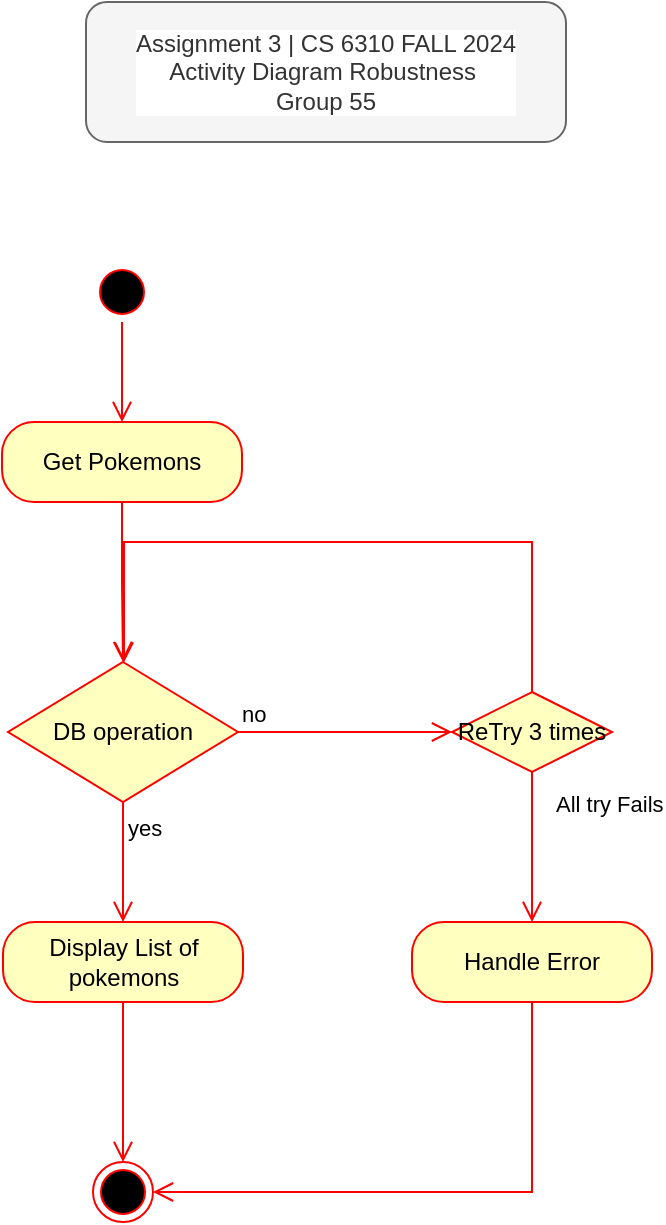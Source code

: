 <mxfile version="24.9.3">
  <diagram name="Page-1" id="fq3a_ICVDs4XvFBABa_B">
    <mxGraphModel dx="1434" dy="761" grid="1" gridSize="10" guides="1" tooltips="1" connect="1" arrows="1" fold="1" page="1" pageScale="1" pageWidth="850" pageHeight="1100" math="0" shadow="0">
      <root>
        <mxCell id="0" />
        <mxCell id="1" parent="0" />
        <mxCell id="Pk3tELJ0T-pKpHjCAhUB-1" value="Assignment 3 | CS 6310 FALL 2024&lt;div&gt;Activity Diagram Robustness&amp;nbsp;&lt;/div&gt;&lt;div&gt;Group 55&lt;/div&gt;" style="rounded=1;whiteSpace=wrap;html=1;fillColor=#f5f5f5;fontColor=#333333;strokeColor=#666666;labelBackgroundColor=default;" vertex="1" parent="1">
          <mxGeometry x="305" y="30" width="240" height="70" as="geometry" />
        </mxCell>
        <mxCell id="Pk3tELJ0T-pKpHjCAhUB-2" value="" style="ellipse;html=1;shape=startState;fillColor=#000000;strokeColor=#ff0000;" vertex="1" parent="1">
          <mxGeometry x="308" y="160" width="30" height="30" as="geometry" />
        </mxCell>
        <mxCell id="Pk3tELJ0T-pKpHjCAhUB-3" value="" style="edgeStyle=orthogonalEdgeStyle;html=1;verticalAlign=bottom;endArrow=open;endSize=8;strokeColor=#ff0000;rounded=0;" edge="1" source="Pk3tELJ0T-pKpHjCAhUB-2" parent="1" target="Pk3tELJ0T-pKpHjCAhUB-4">
          <mxGeometry relative="1" as="geometry">
            <mxPoint x="323" y="250" as="targetPoint" />
          </mxGeometry>
        </mxCell>
        <mxCell id="Pk3tELJ0T-pKpHjCAhUB-4" value="Get Pokemons" style="rounded=1;whiteSpace=wrap;html=1;arcSize=40;fontColor=#000000;fillColor=#ffffc0;strokeColor=#ff0000;" vertex="1" parent="1">
          <mxGeometry x="263" y="240" width="120" height="40" as="geometry" />
        </mxCell>
        <mxCell id="Pk3tELJ0T-pKpHjCAhUB-5" value="" style="edgeStyle=orthogonalEdgeStyle;html=1;verticalAlign=bottom;endArrow=open;endSize=8;strokeColor=#ff0000;rounded=0;" edge="1" source="Pk3tELJ0T-pKpHjCAhUB-4" parent="1" target="Pk3tELJ0T-pKpHjCAhUB-6">
          <mxGeometry relative="1" as="geometry">
            <mxPoint x="323" y="340" as="targetPoint" />
          </mxGeometry>
        </mxCell>
        <mxCell id="Pk3tELJ0T-pKpHjCAhUB-6" value="DB operation" style="rhombus;whiteSpace=wrap;html=1;fontColor=#000000;fillColor=#ffffc0;strokeColor=#ff0000;" vertex="1" parent="1">
          <mxGeometry x="266" y="360" width="115" height="70" as="geometry" />
        </mxCell>
        <mxCell id="Pk3tELJ0T-pKpHjCAhUB-7" value="no" style="edgeStyle=orthogonalEdgeStyle;html=1;align=left;verticalAlign=bottom;endArrow=open;endSize=8;strokeColor=#ff0000;rounded=0;" edge="1" source="Pk3tELJ0T-pKpHjCAhUB-6" parent="1" target="Pk3tELJ0T-pKpHjCAhUB-20">
          <mxGeometry x="-1" relative="1" as="geometry">
            <mxPoint x="468" y="395" as="targetPoint" />
          </mxGeometry>
        </mxCell>
        <mxCell id="Pk3tELJ0T-pKpHjCAhUB-8" value="yes" style="edgeStyle=orthogonalEdgeStyle;html=1;align=left;verticalAlign=top;endArrow=open;endSize=8;strokeColor=#ff0000;rounded=0;" edge="1" source="Pk3tELJ0T-pKpHjCAhUB-6" parent="1" target="Pk3tELJ0T-pKpHjCAhUB-10">
          <mxGeometry x="-1" relative="1" as="geometry">
            <mxPoint x="328" y="450" as="targetPoint" />
          </mxGeometry>
        </mxCell>
        <mxCell id="Pk3tELJ0T-pKpHjCAhUB-10" value="Display List of pokemons" style="rounded=1;whiteSpace=wrap;html=1;arcSize=40;fontColor=#000000;fillColor=#ffffc0;strokeColor=#ff0000;" vertex="1" parent="1">
          <mxGeometry x="263.5" y="490" width="120" height="40" as="geometry" />
        </mxCell>
        <mxCell id="Pk3tELJ0T-pKpHjCAhUB-11" value="" style="edgeStyle=orthogonalEdgeStyle;html=1;verticalAlign=bottom;endArrow=open;endSize=8;strokeColor=#ff0000;rounded=0;" edge="1" source="Pk3tELJ0T-pKpHjCAhUB-10" parent="1" target="Pk3tELJ0T-pKpHjCAhUB-25">
          <mxGeometry relative="1" as="geometry">
            <mxPoint x="324" y="590" as="targetPoint" />
          </mxGeometry>
        </mxCell>
        <mxCell id="Pk3tELJ0T-pKpHjCAhUB-13" value="" style="edgeStyle=orthogonalEdgeStyle;html=1;verticalAlign=bottom;endArrow=open;endSize=8;strokeColor=#ff0000;rounded=0;" edge="1" source="Pk3tELJ0T-pKpHjCAhUB-20" parent="1" target="Pk3tELJ0T-pKpHjCAhUB-6">
          <mxGeometry relative="1" as="geometry">
            <mxPoint x="508" y="270" as="targetPoint" />
            <mxPoint x="528" y="375" as="sourcePoint" />
            <Array as="points">
              <mxPoint x="528" y="300" />
              <mxPoint x="324" y="300" />
            </Array>
          </mxGeometry>
        </mxCell>
        <mxCell id="Pk3tELJ0T-pKpHjCAhUB-20" value="ReTry 3 times" style="rhombus;whiteSpace=wrap;html=1;fontColor=#000000;fillColor=#ffffc0;strokeColor=#ff0000;" vertex="1" parent="1">
          <mxGeometry x="488" y="375" width="80" height="40" as="geometry" />
        </mxCell>
        <mxCell id="Pk3tELJ0T-pKpHjCAhUB-21" value="All try Fails" style="edgeStyle=orthogonalEdgeStyle;html=1;align=left;verticalAlign=bottom;endArrow=open;endSize=8;strokeColor=#ff0000;rounded=0;" edge="1" source="Pk3tELJ0T-pKpHjCAhUB-20" parent="1" target="Pk3tELJ0T-pKpHjCAhUB-24">
          <mxGeometry x="-0.341" y="10" relative="1" as="geometry">
            <mxPoint x="528" y="460" as="targetPoint" />
            <mxPoint as="offset" />
          </mxGeometry>
        </mxCell>
        <mxCell id="Pk3tELJ0T-pKpHjCAhUB-24" value="Handle Error" style="rounded=1;whiteSpace=wrap;html=1;arcSize=40;fontColor=#000000;fillColor=#ffffc0;strokeColor=#ff0000;" vertex="1" parent="1">
          <mxGeometry x="468" y="490" width="120" height="40" as="geometry" />
        </mxCell>
        <mxCell id="Pk3tELJ0T-pKpHjCAhUB-25" value="" style="ellipse;html=1;shape=endState;fillColor=#000000;strokeColor=#ff0000;" vertex="1" parent="1">
          <mxGeometry x="308.5" y="610" width="30" height="30" as="geometry" />
        </mxCell>
        <mxCell id="Pk3tELJ0T-pKpHjCAhUB-26" value="" style="edgeStyle=orthogonalEdgeStyle;html=1;verticalAlign=bottom;endArrow=open;endSize=8;strokeColor=#ff0000;rounded=0;" edge="1" parent="1" source="Pk3tELJ0T-pKpHjCAhUB-24" target="Pk3tELJ0T-pKpHjCAhUB-25">
          <mxGeometry relative="1" as="geometry">
            <mxPoint x="488" y="640" as="targetPoint" />
            <mxPoint x="334" y="540" as="sourcePoint" />
            <Array as="points">
              <mxPoint x="528" y="625" />
            </Array>
          </mxGeometry>
        </mxCell>
      </root>
    </mxGraphModel>
  </diagram>
</mxfile>
